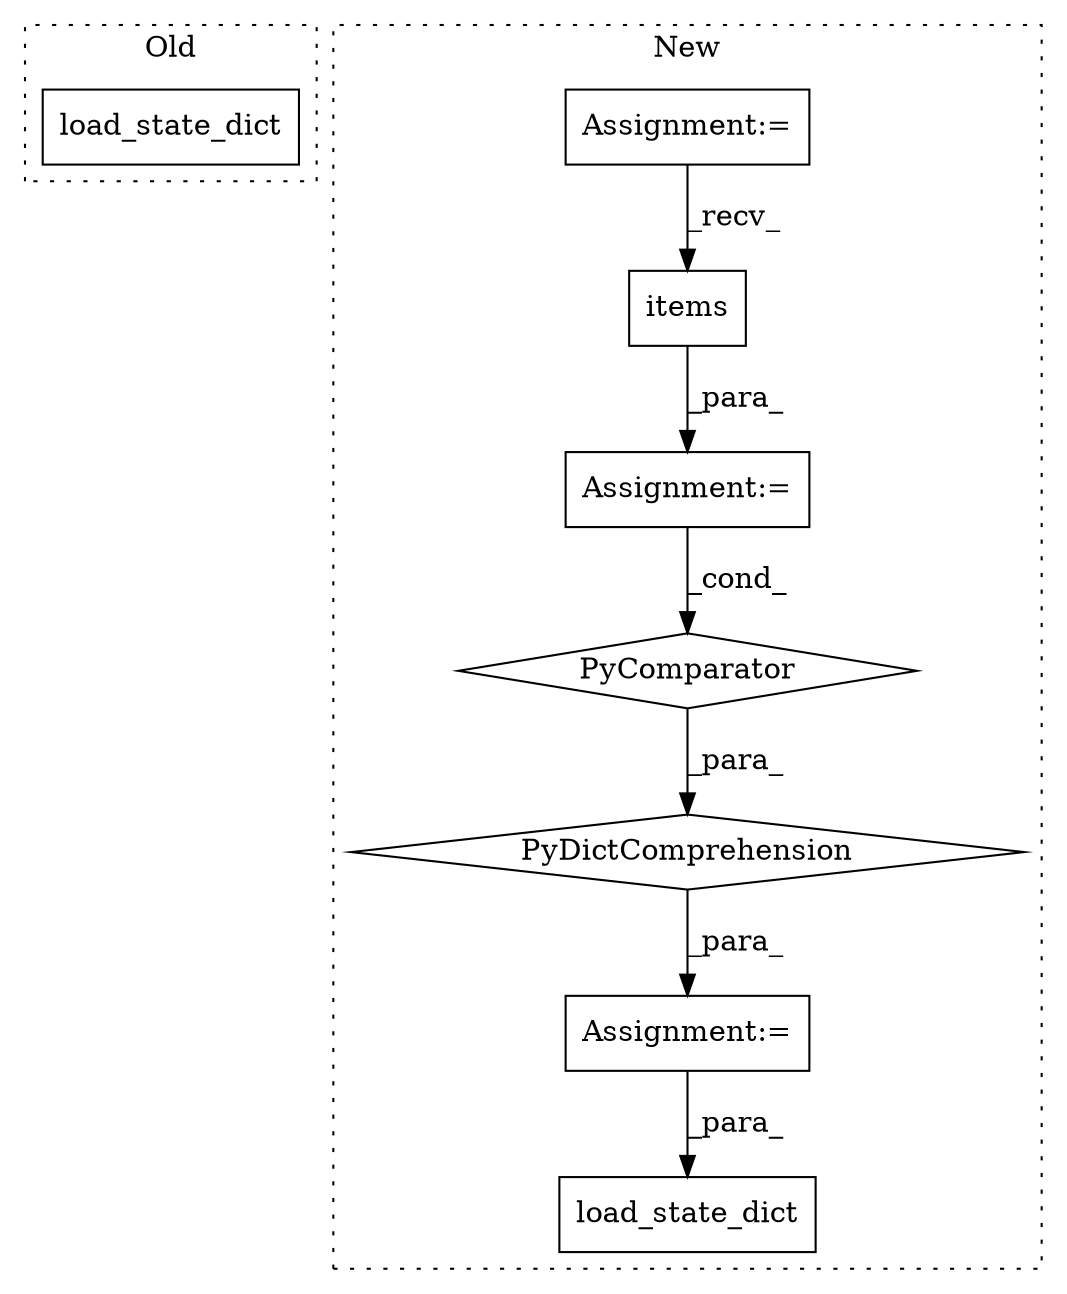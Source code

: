 digraph G {
subgraph cluster0 {
1 [label="load_state_dict" a="32" s="10444,10514" l="16,1" shape="box"];
label = "Old";
style="dotted";
}
subgraph cluster1 {
2 [label="items" a="32" s="10849" l="7" shape="box"];
3 [label="Assignment:=" a="7" s="10825" l="58" shape="box"];
4 [label="Assignment:=" a="7" s="10441" l="5" shape="box"];
5 [label="load_state_dict" a="32" s="10899,10931" l="16,1" shape="box"];
6 [label="PyDictComprehension" a="110" s="10742" l="149" shape="diamond"];
7 [label="PyComparator" a="113" s="10825" l="58" shape="diamond"];
8 [label="Assignment:=" a="7" s="10728" l="14" shape="box"];
label = "New";
style="dotted";
}
2 -> 3 [label="_para_"];
3 -> 7 [label="_cond_"];
4 -> 2 [label="_recv_"];
6 -> 8 [label="_para_"];
7 -> 6 [label="_para_"];
8 -> 5 [label="_para_"];
}